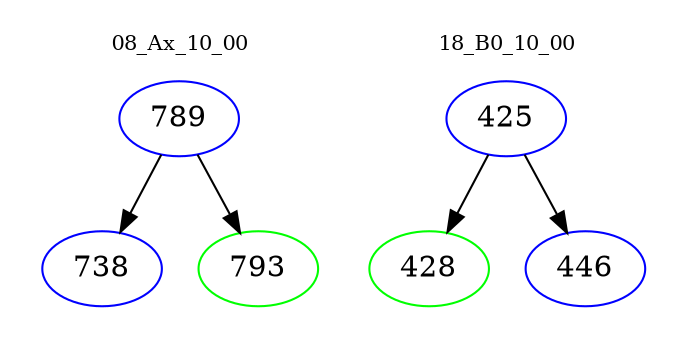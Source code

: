 digraph{
subgraph cluster_0 {
color = white
label = "08_Ax_10_00";
fontsize=10;
T0_789 [label="789", color="blue"]
T0_789 -> T0_738 [color="black"]
T0_738 [label="738", color="blue"]
T0_789 -> T0_793 [color="black"]
T0_793 [label="793", color="green"]
}
subgraph cluster_1 {
color = white
label = "18_B0_10_00";
fontsize=10;
T1_425 [label="425", color="blue"]
T1_425 -> T1_428 [color="black"]
T1_428 [label="428", color="green"]
T1_425 -> T1_446 [color="black"]
T1_446 [label="446", color="blue"]
}
}
